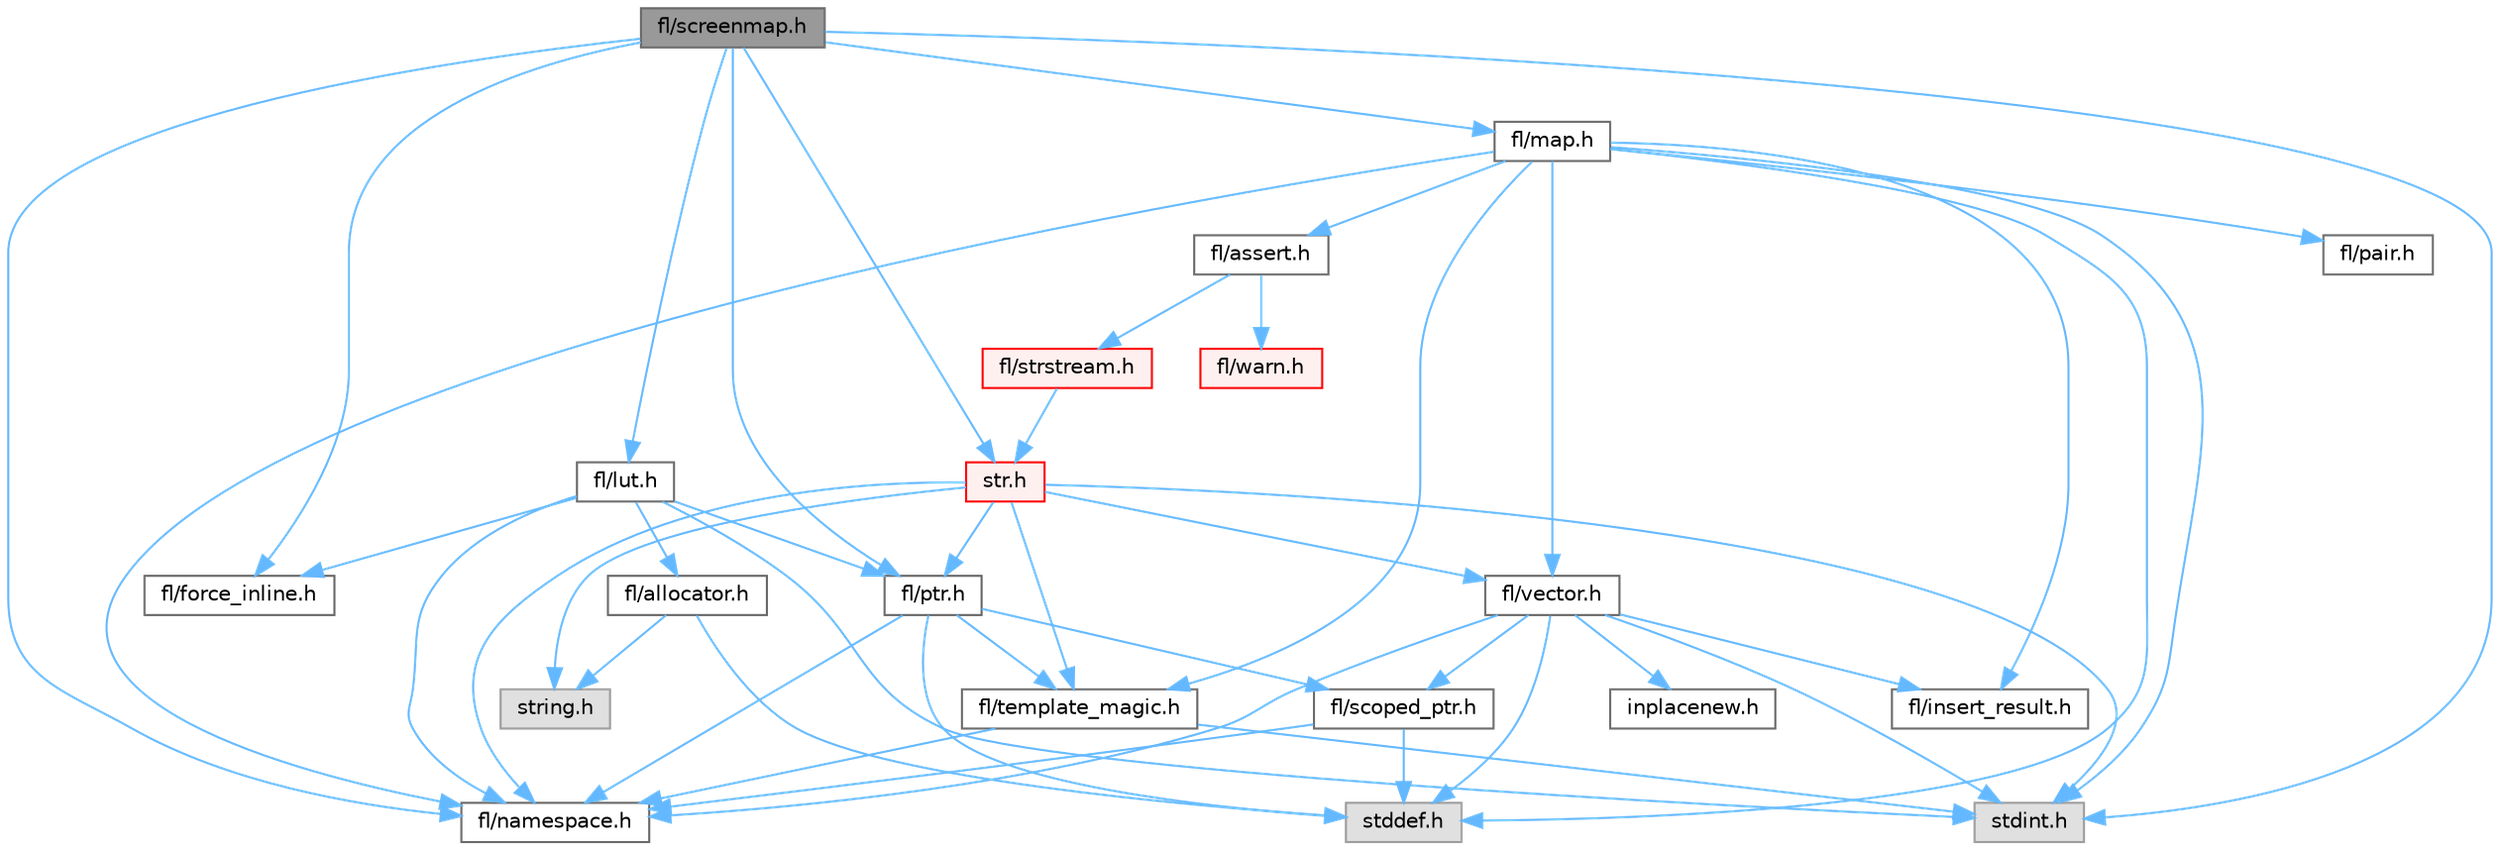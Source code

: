 digraph "fl/screenmap.h"
{
 // INTERACTIVE_SVG=YES
 // LATEX_PDF_SIZE
  bgcolor="transparent";
  edge [fontname=Helvetica,fontsize=10,labelfontname=Helvetica,labelfontsize=10];
  node [fontname=Helvetica,fontsize=10,shape=box,height=0.2,width=0.4];
  Node1 [id="Node000001",label="fl/screenmap.h",height=0.2,width=0.4,color="gray40", fillcolor="grey60", style="filled", fontcolor="black",tooltip=" "];
  Node1 -> Node2 [id="edge1_Node000001_Node000002",color="steelblue1",style="solid",tooltip=" "];
  Node2 [id="Node000002",label="stdint.h",height=0.2,width=0.4,color="grey60", fillcolor="#E0E0E0", style="filled",tooltip=" "];
  Node1 -> Node3 [id="edge2_Node000001_Node000003",color="steelblue1",style="solid",tooltip=" "];
  Node3 [id="Node000003",label="fl/force_inline.h",height=0.2,width=0.4,color="grey40", fillcolor="white", style="filled",URL="$d8/d2d/fl_2force__inline_8h.html",tooltip=" "];
  Node1 -> Node4 [id="edge3_Node000001_Node000004",color="steelblue1",style="solid",tooltip=" "];
  Node4 [id="Node000004",label="fl/lut.h",height=0.2,width=0.4,color="grey40", fillcolor="white", style="filled",URL="$d3/db6/fl_2lut_8h.html",tooltip=" "];
  Node4 -> Node2 [id="edge4_Node000004_Node000002",color="steelblue1",style="solid",tooltip=" "];
  Node4 -> Node5 [id="edge5_Node000004_Node000005",color="steelblue1",style="solid",tooltip=" "];
  Node5 [id="Node000005",label="fl/ptr.h",height=0.2,width=0.4,color="grey40", fillcolor="white", style="filled",URL="$d7/df1/fl_2ptr_8h.html",tooltip=" "];
  Node5 -> Node6 [id="edge6_Node000005_Node000006",color="steelblue1",style="solid",tooltip=" "];
  Node6 [id="Node000006",label="stddef.h",height=0.2,width=0.4,color="grey60", fillcolor="#E0E0E0", style="filled",tooltip=" "];
  Node5 -> Node7 [id="edge7_Node000005_Node000007",color="steelblue1",style="solid",tooltip=" "];
  Node7 [id="Node000007",label="fl/namespace.h",height=0.2,width=0.4,color="grey40", fillcolor="white", style="filled",URL="$df/d2a/namespace_8h.html",tooltip="Implements the FastLED namespace macros."];
  Node5 -> Node8 [id="edge8_Node000005_Node000008",color="steelblue1",style="solid",tooltip=" "];
  Node8 [id="Node000008",label="fl/scoped_ptr.h",height=0.2,width=0.4,color="grey40", fillcolor="white", style="filled",URL="$df/d28/fl_2scoped__ptr_8h.html",tooltip=" "];
  Node8 -> Node6 [id="edge9_Node000008_Node000006",color="steelblue1",style="solid",tooltip=" "];
  Node8 -> Node7 [id="edge10_Node000008_Node000007",color="steelblue1",style="solid",tooltip=" "];
  Node5 -> Node9 [id="edge11_Node000005_Node000009",color="steelblue1",style="solid",tooltip=" "];
  Node9 [id="Node000009",label="fl/template_magic.h",height=0.2,width=0.4,color="grey40", fillcolor="white", style="filled",URL="$d8/d0c/template__magic_8h.html",tooltip=" "];
  Node9 -> Node2 [id="edge12_Node000009_Node000002",color="steelblue1",style="solid",tooltip=" "];
  Node9 -> Node7 [id="edge13_Node000009_Node000007",color="steelblue1",style="solid",tooltip=" "];
  Node4 -> Node3 [id="edge14_Node000004_Node000003",color="steelblue1",style="solid",tooltip=" "];
  Node4 -> Node10 [id="edge15_Node000004_Node000010",color="steelblue1",style="solid",tooltip=" "];
  Node10 [id="Node000010",label="fl/allocator.h",height=0.2,width=0.4,color="grey40", fillcolor="white", style="filled",URL="$d2/d6f/fl_2allocator_8h.html",tooltip=" "];
  Node10 -> Node6 [id="edge16_Node000010_Node000006",color="steelblue1",style="solid",tooltip=" "];
  Node10 -> Node11 [id="edge17_Node000010_Node000011",color="steelblue1",style="solid",tooltip=" "];
  Node11 [id="Node000011",label="string.h",height=0.2,width=0.4,color="grey60", fillcolor="#E0E0E0", style="filled",tooltip=" "];
  Node4 -> Node7 [id="edge18_Node000004_Node000007",color="steelblue1",style="solid",tooltip=" "];
  Node1 -> Node5 [id="edge19_Node000001_Node000005",color="steelblue1",style="solid",tooltip=" "];
  Node1 -> Node12 [id="edge20_Node000001_Node000012",color="steelblue1",style="solid",tooltip=" "];
  Node12 [id="Node000012",label="fl/map.h",height=0.2,width=0.4,color="grey40", fillcolor="white", style="filled",URL="$dc/db7/map_8h.html",tooltip=" "];
  Node12 -> Node2 [id="edge21_Node000012_Node000002",color="steelblue1",style="solid",tooltip=" "];
  Node12 -> Node6 [id="edge22_Node000012_Node000006",color="steelblue1",style="solid",tooltip=" "];
  Node12 -> Node7 [id="edge23_Node000012_Node000007",color="steelblue1",style="solid",tooltip=" "];
  Node12 -> Node13 [id="edge24_Node000012_Node000013",color="steelblue1",style="solid",tooltip=" "];
  Node13 [id="Node000013",label="fl/vector.h",height=0.2,width=0.4,color="grey40", fillcolor="white", style="filled",URL="$d6/d68/vector_8h.html",tooltip=" "];
  Node13 -> Node2 [id="edge25_Node000013_Node000002",color="steelblue1",style="solid",tooltip=" "];
  Node13 -> Node6 [id="edge26_Node000013_Node000006",color="steelblue1",style="solid",tooltip=" "];
  Node13 -> Node14 [id="edge27_Node000013_Node000014",color="steelblue1",style="solid",tooltip=" "];
  Node14 [id="Node000014",label="inplacenew.h",height=0.2,width=0.4,color="grey40", fillcolor="white", style="filled",URL="$db/d36/inplacenew_8h.html",tooltip=" "];
  Node13 -> Node7 [id="edge28_Node000013_Node000007",color="steelblue1",style="solid",tooltip=" "];
  Node13 -> Node8 [id="edge29_Node000013_Node000008",color="steelblue1",style="solid",tooltip=" "];
  Node13 -> Node15 [id="edge30_Node000013_Node000015",color="steelblue1",style="solid",tooltip=" "];
  Node15 [id="Node000015",label="fl/insert_result.h",height=0.2,width=0.4,color="grey40", fillcolor="white", style="filled",URL="$d1/d22/insert__result_8h.html",tooltip=" "];
  Node12 -> Node9 [id="edge31_Node000012_Node000009",color="steelblue1",style="solid",tooltip=" "];
  Node12 -> Node15 [id="edge32_Node000012_Node000015",color="steelblue1",style="solid",tooltip=" "];
  Node12 -> Node16 [id="edge33_Node000012_Node000016",color="steelblue1",style="solid",tooltip=" "];
  Node16 [id="Node000016",label="fl/pair.h",height=0.2,width=0.4,color="grey40", fillcolor="white", style="filled",URL="$d3/d41/pair_8h.html",tooltip=" "];
  Node12 -> Node17 [id="edge34_Node000012_Node000017",color="steelblue1",style="solid",tooltip=" "];
  Node17 [id="Node000017",label="fl/assert.h",height=0.2,width=0.4,color="grey40", fillcolor="white", style="filled",URL="$dc/da7/assert_8h.html",tooltip=" "];
  Node17 -> Node18 [id="edge35_Node000017_Node000018",color="steelblue1",style="solid",tooltip=" "];
  Node18 [id="Node000018",label="fl/warn.h",height=0.2,width=0.4,color="red", fillcolor="#FFF0F0", style="filled",URL="$de/d77/warn_8h.html",tooltip=" "];
  Node17 -> Node20 [id="edge36_Node000017_Node000020",color="steelblue1",style="solid",tooltip=" "];
  Node20 [id="Node000020",label="fl/strstream.h",height=0.2,width=0.4,color="red", fillcolor="#FFF0F0", style="filled",URL="$d8/d00/strstream_8h.html",tooltip=" "];
  Node20 -> Node25 [id="edge37_Node000020_Node000025",color="steelblue1",style="solid",tooltip=" "];
  Node25 [id="Node000025",label="str.h",height=0.2,width=0.4,color="red", fillcolor="#FFF0F0", style="filled",URL="$dc/d0e/fl_2str_8h.html",tooltip=" "];
  Node25 -> Node11 [id="edge38_Node000025_Node000011",color="steelblue1",style="solid",tooltip=" "];
  Node25 -> Node2 [id="edge39_Node000025_Node000002",color="steelblue1",style="solid",tooltip=" "];
  Node25 -> Node5 [id="edge40_Node000025_Node000005",color="steelblue1",style="solid",tooltip=" "];
  Node25 -> Node9 [id="edge41_Node000025_Node000009",color="steelblue1",style="solid",tooltip=" "];
  Node25 -> Node13 [id="edge42_Node000025_Node000013",color="steelblue1",style="solid",tooltip=" "];
  Node25 -> Node7 [id="edge43_Node000025_Node000007",color="steelblue1",style="solid",tooltip=" "];
  Node1 -> Node25 [id="edge44_Node000001_Node000025",color="steelblue1",style="solid",tooltip=" "];
  Node1 -> Node7 [id="edge45_Node000001_Node000007",color="steelblue1",style="solid",tooltip=" "];
}
